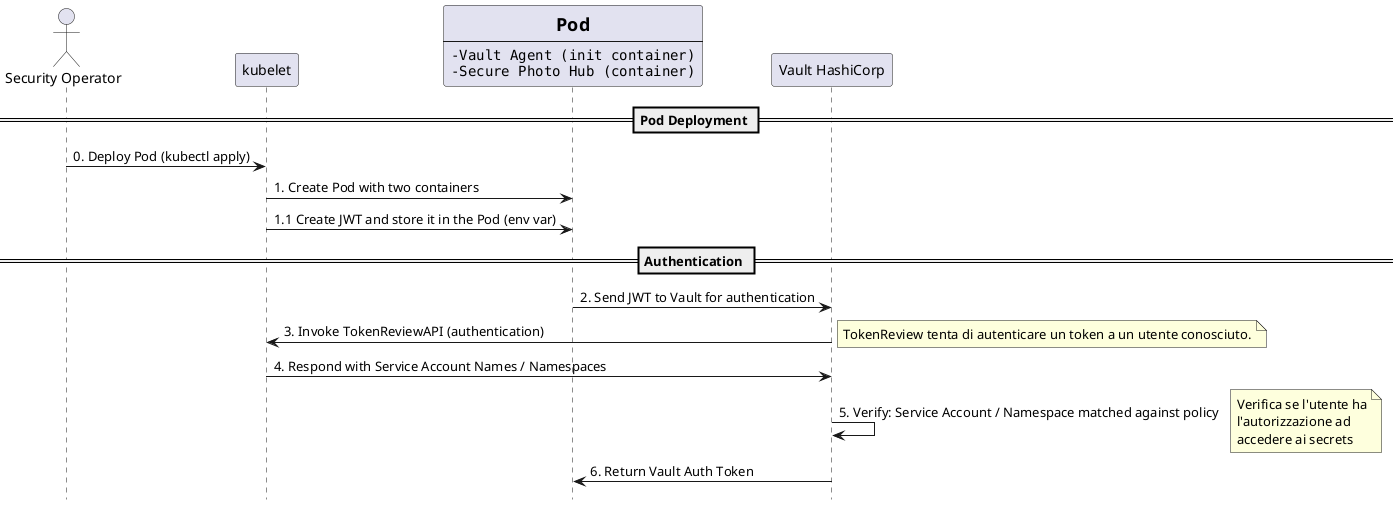 @startuml
hide footbox

actor "Security Operator" as SecurityOperator
participant "kubelet" as Kubelet
participant Pod [
  =Pod
  ----
  ""-Vault Agent (init container)""
  ""-Secure Photo Hub (container)""
]
participant "Vault HashiCorp" as Vault


== Pod Deployment ==
SecurityOperator -> Kubelet: 0. Deploy Pod (kubectl apply)
Kubelet -> Pod: 1. Create Pod with two containers
Kubelet -> Pod: 1.1 Create JWT and store it in the Pod (env var)

== Authentication ==
Pod -> Vault: 2. Send JWT to Vault for authentication
Vault -> Kubelet: 3. Invoke TokenReviewAPI (authentication)
note right: TokenReview tenta di autenticare un token a un utente conosciuto.
Kubelet -> Vault: 4. Respond with Service Account Names / Namespaces
Vault -> Vault: 5. Verify: Service Account / Namespace matched against policy
note right
Verifica se l'utente ha
l'autorizzazione ad
accedere ai secrets
end note

Vault -> Pod: 6. Return Vault Auth Token

@enduml